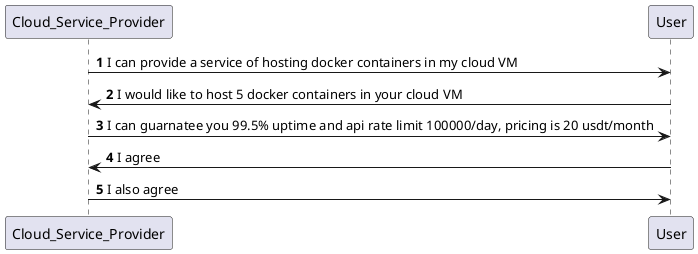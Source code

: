 @startuml negotiating

autonumber

participant Cloud_Service_Provider as CSP
participant User as USR

CSP -> USR: I can provide a service of hosting docker containers in my cloud VM
USR -> CSP: I would like to host 5 docker containers in your cloud VM 
CSP -> USR: I can guarnatee you 99.5% uptime and api rate limit 100000/day, pricing is 20 usdt/month
USR -> CSP: I agree
CSP -> USR: I also agree

@enduml